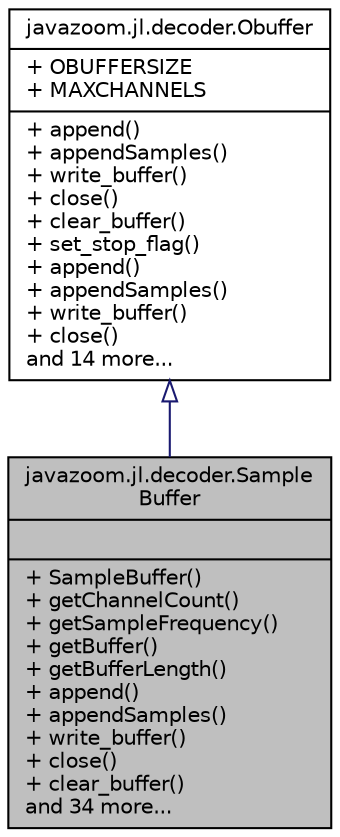 digraph "javazoom.jl.decoder.SampleBuffer"
{
 // LATEX_PDF_SIZE
  edge [fontname="Helvetica",fontsize="10",labelfontname="Helvetica",labelfontsize="10"];
  node [fontname="Helvetica",fontsize="10",shape=record];
  Node1 [label="{javazoom.jl.decoder.Sample\lBuffer\n||+ SampleBuffer()\l+ getChannelCount()\l+ getSampleFrequency()\l+ getBuffer()\l+ getBufferLength()\l+ append()\l+ appendSamples()\l+ write_buffer()\l+ close()\l+ clear_buffer()\land 34 more...\l}",height=0.2,width=0.4,color="black", fillcolor="grey75", style="filled", fontcolor="black",tooltip=" "];
  Node2 -> Node1 [dir="back",color="midnightblue",fontsize="10",style="solid",arrowtail="onormal",fontname="Helvetica"];
  Node2 [label="{javazoom.jl.decoder.Obuffer\n|+ OBUFFERSIZE\l+ MAXCHANNELS\l|+ append()\l+ appendSamples()\l+ write_buffer()\l+ close()\l+ clear_buffer()\l+ set_stop_flag()\l+ append()\l+ appendSamples()\l+ write_buffer()\l+ close()\land 14 more...\l}",height=0.2,width=0.4,color="black", fillcolor="white", style="filled",URL="$classjavazoom_1_1jl_1_1decoder_1_1_obuffer.html",tooltip=" "];
}
